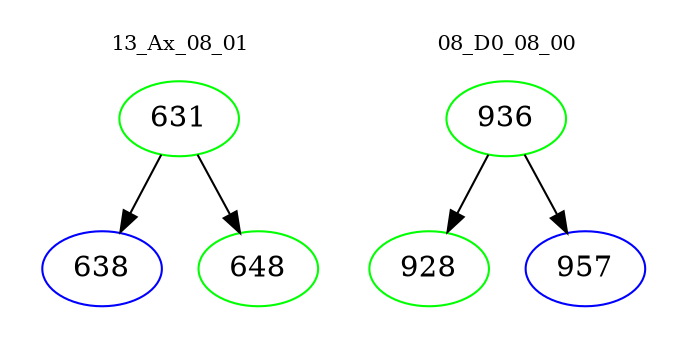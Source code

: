 digraph{
subgraph cluster_0 {
color = white
label = "13_Ax_08_01";
fontsize=10;
T0_631 [label="631", color="green"]
T0_631 -> T0_638 [color="black"]
T0_638 [label="638", color="blue"]
T0_631 -> T0_648 [color="black"]
T0_648 [label="648", color="green"]
}
subgraph cluster_1 {
color = white
label = "08_D0_08_00";
fontsize=10;
T1_936 [label="936", color="green"]
T1_936 -> T1_928 [color="black"]
T1_928 [label="928", color="green"]
T1_936 -> T1_957 [color="black"]
T1_957 [label="957", color="blue"]
}
}
